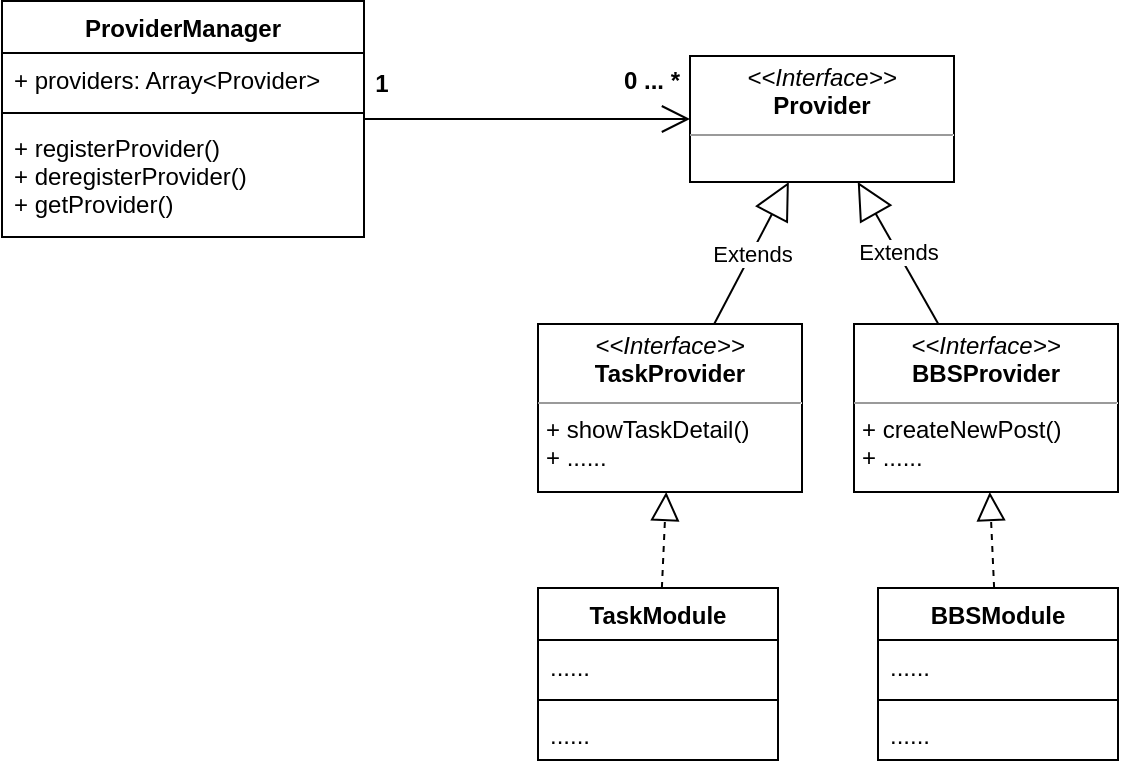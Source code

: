 <mxfile version="17.4.6" type="device"><diagram id="rFraOQ9Nu_gde97Czt9_" name="Page-1"><mxGraphModel dx="1293" dy="803" grid="0" gridSize="10" guides="1" tooltips="1" connect="1" arrows="1" fold="1" page="1" pageScale="1" pageWidth="827" pageHeight="1169" background="none" math="0" shadow="0"><root><mxCell id="0"/><mxCell id="1" parent="0"/><mxCell id="Z9t_vfdlGxZXdkDOSckP-64" value="&lt;p style=&quot;margin: 0px ; margin-top: 4px ; text-align: center&quot;&gt;&lt;i&gt;&amp;lt;&amp;lt;Interface&amp;gt;&amp;gt;&lt;/i&gt;&lt;br&gt;&lt;b&gt;TaskProvider&lt;/b&gt;&lt;/p&gt;&lt;hr size=&quot;1&quot;&gt;&lt;p style=&quot;margin: 0px ; margin-left: 4px&quot;&gt;+ showTaskDetail()&lt;/p&gt;&lt;p style=&quot;margin: 0px ; margin-left: 4px&quot;&gt;+ ......&lt;/p&gt;" style="verticalAlign=top;align=left;overflow=fill;fontSize=12;fontFamily=Helvetica;html=1;" vertex="1" parent="1"><mxGeometry x="411" y="560" width="132" height="84" as="geometry"/></mxCell><mxCell id="Z9t_vfdlGxZXdkDOSckP-65" value="&lt;p style=&quot;margin: 0px ; margin-top: 4px ; text-align: center&quot;&gt;&lt;i&gt;&amp;lt;&amp;lt;Interface&amp;gt;&amp;gt;&lt;/i&gt;&lt;br&gt;&lt;b&gt;BBSProvider&lt;/b&gt;&lt;/p&gt;&lt;hr size=&quot;1&quot;&gt;&lt;p style=&quot;margin: 0px ; margin-left: 4px&quot;&gt;+ createNewPost()&lt;/p&gt;&lt;p style=&quot;margin: 0px ; margin-left: 4px&quot;&gt;+ ......&lt;/p&gt;" style="verticalAlign=top;align=left;overflow=fill;fontSize=12;fontFamily=Helvetica;html=1;" vertex="1" parent="1"><mxGeometry x="569" y="560" width="132" height="84" as="geometry"/></mxCell><mxCell id="Z9t_vfdlGxZXdkDOSckP-68" value="&lt;p style=&quot;margin: 0px ; margin-top: 4px ; text-align: center&quot;&gt;&lt;i&gt;&amp;lt;&amp;lt;Interface&amp;gt;&amp;gt;&lt;/i&gt;&lt;br&gt;&lt;b&gt;Provider&lt;/b&gt;&lt;/p&gt;&lt;hr size=&quot;1&quot;&gt;&lt;p style=&quot;margin: 0px ; margin-left: 4px&quot;&gt;&lt;br&gt;&lt;/p&gt;" style="verticalAlign=top;align=left;overflow=fill;fontSize=12;fontFamily=Helvetica;html=1;" vertex="1" parent="1"><mxGeometry x="487" y="426" width="132" height="63" as="geometry"/></mxCell><mxCell id="Z9t_vfdlGxZXdkDOSckP-71" value="ProviderManager" style="swimlane;fontStyle=1;align=center;verticalAlign=top;childLayout=stackLayout;horizontal=1;startSize=26;horizontalStack=0;resizeParent=1;resizeParentMax=0;resizeLast=0;collapsible=1;marginBottom=0;" vertex="1" parent="1"><mxGeometry x="143" y="398.5" width="181" height="118" as="geometry"/></mxCell><mxCell id="Z9t_vfdlGxZXdkDOSckP-72" value="+ providers: Array&lt;Provider&gt;" style="text;strokeColor=none;fillColor=none;align=left;verticalAlign=top;spacingLeft=4;spacingRight=4;overflow=hidden;rotatable=0;points=[[0,0.5],[1,0.5]];portConstraint=eastwest;" vertex="1" parent="Z9t_vfdlGxZXdkDOSckP-71"><mxGeometry y="26" width="181" height="26" as="geometry"/></mxCell><mxCell id="Z9t_vfdlGxZXdkDOSckP-73" value="" style="line;strokeWidth=1;fillColor=none;align=left;verticalAlign=middle;spacingTop=-1;spacingLeft=3;spacingRight=3;rotatable=0;labelPosition=right;points=[];portConstraint=eastwest;" vertex="1" parent="Z9t_vfdlGxZXdkDOSckP-71"><mxGeometry y="52" width="181" height="8" as="geometry"/></mxCell><mxCell id="Z9t_vfdlGxZXdkDOSckP-74" value="+ registerProvider()&#10;+ deregisterProvider()&#10;+ getProvider()&#10;" style="text;strokeColor=none;fillColor=none;align=left;verticalAlign=top;spacingLeft=4;spacingRight=4;overflow=hidden;rotatable=0;points=[[0,0.5],[1,0.5]];portConstraint=eastwest;" vertex="1" parent="Z9t_vfdlGxZXdkDOSckP-71"><mxGeometry y="60" width="181" height="58" as="geometry"/></mxCell><mxCell id="Z9t_vfdlGxZXdkDOSckP-75" value="" style="endArrow=open;endFill=1;endSize=12;html=1;rounded=0;" edge="1" parent="1" source="Z9t_vfdlGxZXdkDOSckP-71" target="Z9t_vfdlGxZXdkDOSckP-68"><mxGeometry width="160" relative="1" as="geometry"><mxPoint x="322" y="516" as="sourcePoint"/><mxPoint x="482" y="516" as="targetPoint"/></mxGeometry></mxCell><mxCell id="Z9t_vfdlGxZXdkDOSckP-76" value="0 ... *" style="text;align=center;fontStyle=1;verticalAlign=middle;spacingLeft=3;spacingRight=3;strokeColor=none;rotatable=0;points=[[0,0.5],[1,0.5]];portConstraint=eastwest;" vertex="1" parent="1"><mxGeometry x="428" y="424.5" width="80" height="26" as="geometry"/></mxCell><mxCell id="Z9t_vfdlGxZXdkDOSckP-77" value="1" style="text;align=center;fontStyle=1;verticalAlign=middle;spacingLeft=3;spacingRight=3;strokeColor=none;rotatable=0;points=[[0,0.5],[1,0.5]];portConstraint=eastwest;" vertex="1" parent="1"><mxGeometry x="293" y="426" width="80" height="26" as="geometry"/></mxCell><mxCell id="Z9t_vfdlGxZXdkDOSckP-82" value="TaskModule" style="swimlane;fontStyle=1;align=center;verticalAlign=top;childLayout=stackLayout;horizontal=1;startSize=26;horizontalStack=0;resizeParent=1;resizeParentMax=0;resizeLast=0;collapsible=1;marginBottom=0;" vertex="1" parent="1"><mxGeometry x="411" y="692" width="120" height="86" as="geometry"><mxRectangle x="411" y="692" width="95" height="26" as="alternateBounds"/></mxGeometry></mxCell><mxCell id="Z9t_vfdlGxZXdkDOSckP-83" value="......" style="text;strokeColor=none;fillColor=none;align=left;verticalAlign=top;spacingLeft=4;spacingRight=4;overflow=hidden;rotatable=0;points=[[0,0.5],[1,0.5]];portConstraint=eastwest;" vertex="1" parent="Z9t_vfdlGxZXdkDOSckP-82"><mxGeometry y="26" width="120" height="26" as="geometry"/></mxCell><mxCell id="Z9t_vfdlGxZXdkDOSckP-84" value="" style="line;strokeWidth=1;fillColor=none;align=left;verticalAlign=middle;spacingTop=-1;spacingLeft=3;spacingRight=3;rotatable=0;labelPosition=right;points=[];portConstraint=eastwest;" vertex="1" parent="Z9t_vfdlGxZXdkDOSckP-82"><mxGeometry y="52" width="120" height="8" as="geometry"/></mxCell><mxCell id="Z9t_vfdlGxZXdkDOSckP-85" value="......" style="text;strokeColor=none;fillColor=none;align=left;verticalAlign=top;spacingLeft=4;spacingRight=4;overflow=hidden;rotatable=0;points=[[0,0.5],[1,0.5]];portConstraint=eastwest;" vertex="1" parent="Z9t_vfdlGxZXdkDOSckP-82"><mxGeometry y="60" width="120" height="26" as="geometry"/></mxCell><mxCell id="Z9t_vfdlGxZXdkDOSckP-86" value="BBSModule" style="swimlane;fontStyle=1;align=center;verticalAlign=top;childLayout=stackLayout;horizontal=1;startSize=26;horizontalStack=0;resizeParent=1;resizeParentMax=0;resizeLast=0;collapsible=1;marginBottom=0;" vertex="1" parent="1"><mxGeometry x="581" y="692" width="120" height="86" as="geometry"/></mxCell><mxCell id="Z9t_vfdlGxZXdkDOSckP-87" value="......" style="text;strokeColor=none;fillColor=none;align=left;verticalAlign=top;spacingLeft=4;spacingRight=4;overflow=hidden;rotatable=0;points=[[0,0.5],[1,0.5]];portConstraint=eastwest;" vertex="1" parent="Z9t_vfdlGxZXdkDOSckP-86"><mxGeometry y="26" width="120" height="26" as="geometry"/></mxCell><mxCell id="Z9t_vfdlGxZXdkDOSckP-88" value="" style="line;strokeWidth=1;fillColor=none;align=left;verticalAlign=middle;spacingTop=-1;spacingLeft=3;spacingRight=3;rotatable=0;labelPosition=right;points=[];portConstraint=eastwest;" vertex="1" parent="Z9t_vfdlGxZXdkDOSckP-86"><mxGeometry y="52" width="120" height="8" as="geometry"/></mxCell><mxCell id="Z9t_vfdlGxZXdkDOSckP-89" value="......" style="text;strokeColor=none;fillColor=none;align=left;verticalAlign=top;spacingLeft=4;spacingRight=4;overflow=hidden;rotatable=0;points=[[0,0.5],[1,0.5]];portConstraint=eastwest;" vertex="1" parent="Z9t_vfdlGxZXdkDOSckP-86"><mxGeometry y="60" width="120" height="26" as="geometry"/></mxCell><mxCell id="Z9t_vfdlGxZXdkDOSckP-90" value="" style="endArrow=block;dashed=1;endFill=0;endSize=12;html=1;rounded=0;" edge="1" parent="1" source="Z9t_vfdlGxZXdkDOSckP-82" target="Z9t_vfdlGxZXdkDOSckP-64"><mxGeometry width="160" relative="1" as="geometry"><mxPoint x="509.09" y="570" as="sourcePoint"/><mxPoint x="546.433" y="499" as="targetPoint"/></mxGeometry></mxCell><mxCell id="Z9t_vfdlGxZXdkDOSckP-91" value="" style="endArrow=block;dashed=1;endFill=0;endSize=12;html=1;rounded=0;" edge="1" parent="1" source="Z9t_vfdlGxZXdkDOSckP-86" target="Z9t_vfdlGxZXdkDOSckP-65"><mxGeometry width="160" relative="1" as="geometry"><mxPoint x="482.94" y="702" as="sourcePoint"/><mxPoint x="485.105" y="654" as="targetPoint"/></mxGeometry></mxCell><mxCell id="Z9t_vfdlGxZXdkDOSckP-100" value="Extends" style="endArrow=block;endSize=16;endFill=0;html=1;rounded=0;" edge="1" parent="1" source="Z9t_vfdlGxZXdkDOSckP-64" target="Z9t_vfdlGxZXdkDOSckP-68"><mxGeometry width="160" relative="1" as="geometry"><mxPoint x="381" y="575" as="sourcePoint"/><mxPoint x="541" y="575" as="targetPoint"/></mxGeometry></mxCell><mxCell id="Z9t_vfdlGxZXdkDOSckP-101" value="Extends" style="endArrow=block;endSize=16;endFill=0;html=1;rounded=0;" edge="1" parent="1" source="Z9t_vfdlGxZXdkDOSckP-65" target="Z9t_vfdlGxZXdkDOSckP-68"><mxGeometry width="160" relative="1" as="geometry"><mxPoint x="509.09" y="570" as="sourcePoint"/><mxPoint x="546.433" y="499" as="targetPoint"/></mxGeometry></mxCell></root></mxGraphModel></diagram></mxfile>